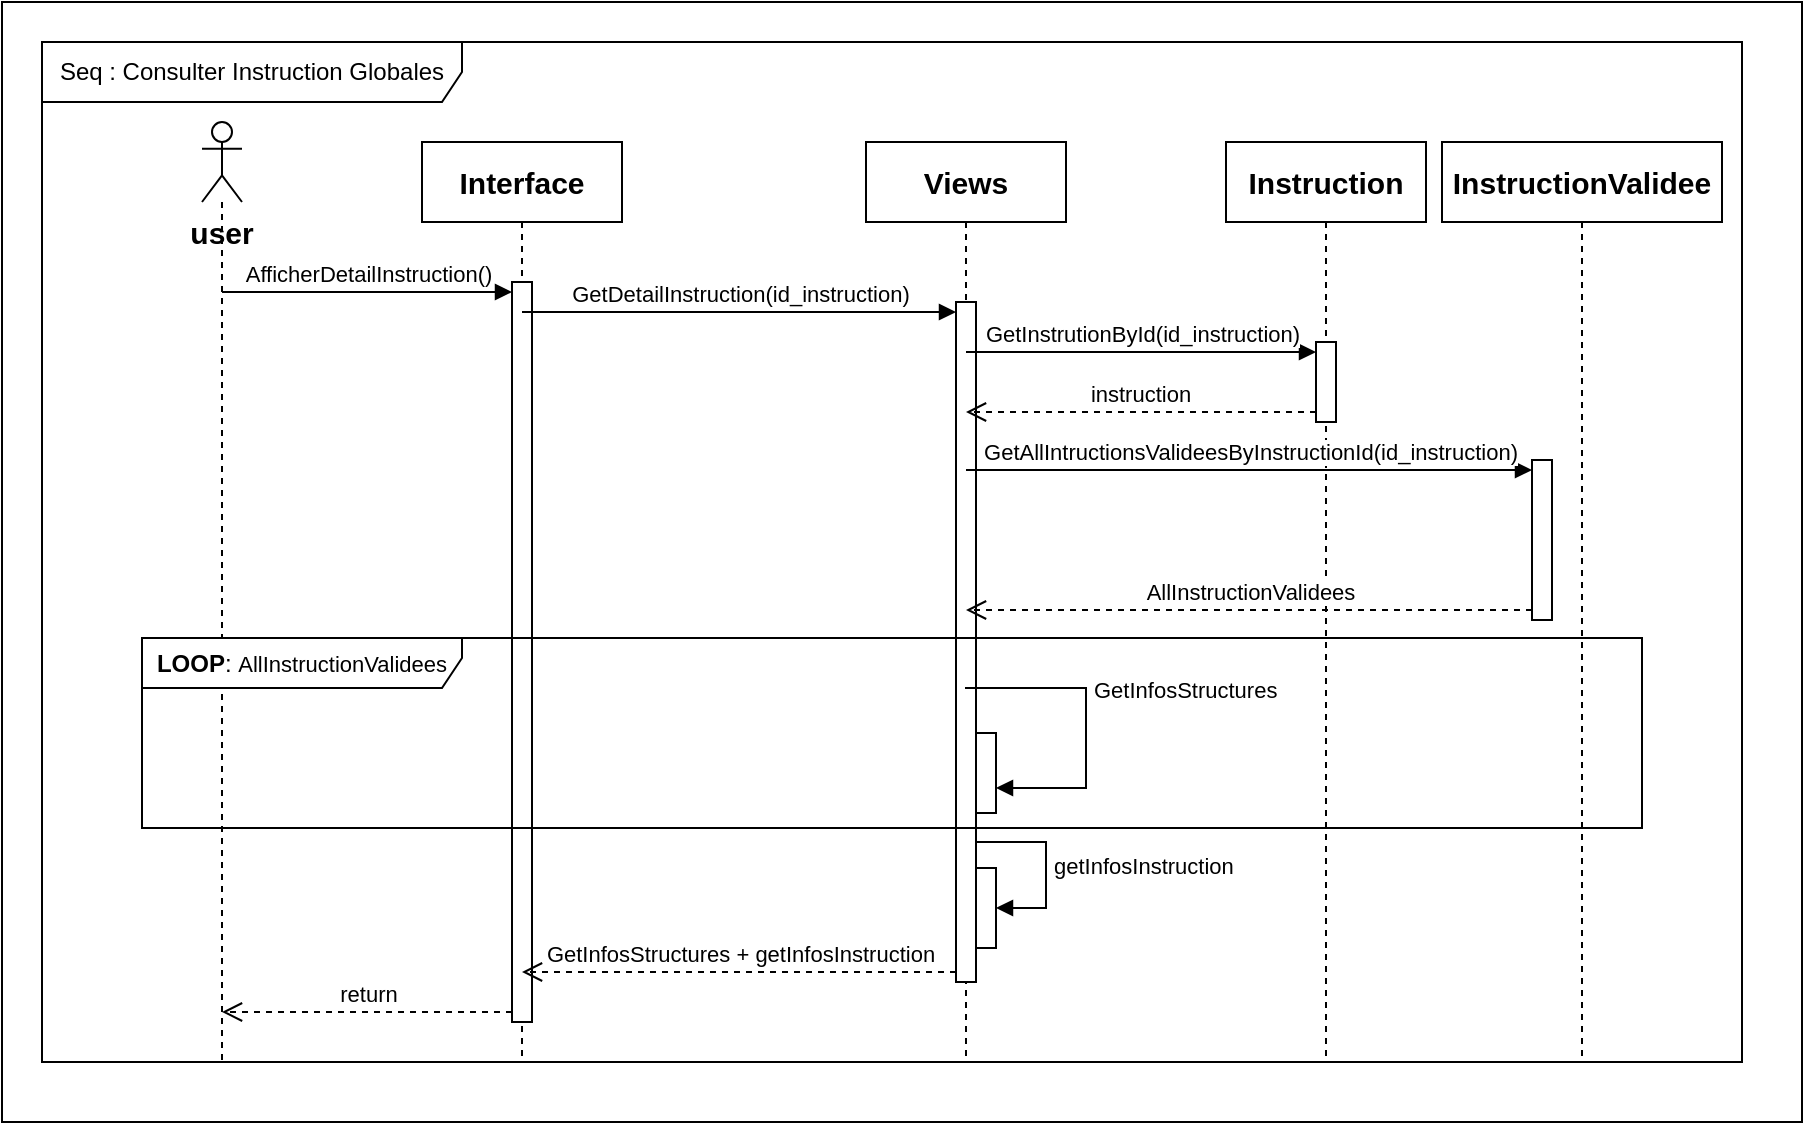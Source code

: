 <mxfile version="24.8.1">
  <diagram name="Page-1" id="2YBvvXClWsGukQMizWep">
    <mxGraphModel dx="607" dy="340" grid="1" gridSize="10" guides="1" tooltips="1" connect="1" arrows="1" fold="1" page="1" pageScale="1" pageWidth="850" pageHeight="1100" math="0" shadow="0">
      <root>
        <mxCell id="0" />
        <mxCell id="1" parent="0" />
        <mxCell id="OQYJ9vTZdGdaIspuFjBB-32" value="" style="rounded=0;whiteSpace=wrap;html=1;" vertex="1" parent="1">
          <mxGeometry x="70" y="10" width="900" height="560" as="geometry" />
        </mxCell>
        <mxCell id="OQYJ9vTZdGdaIspuFjBB-33" value="" style="shape=umlLifeline;perimeter=lifelinePerimeter;whiteSpace=wrap;html=1;container=1;dropTarget=0;collapsible=0;recursiveResize=0;outlineConnect=0;portConstraint=eastwest;newEdgeStyle={&quot;curved&quot;:0,&quot;rounded&quot;:0};participant=umlActor;" vertex="1" parent="1">
          <mxGeometry x="170" y="70" width="20" height="470" as="geometry" />
        </mxCell>
        <mxCell id="OQYJ9vTZdGdaIspuFjBB-34" value="&lt;b&gt;&lt;font style=&quot;font-size: 15px;&quot;&gt;Interface&lt;/font&gt;&lt;/b&gt;" style="shape=umlLifeline;perimeter=lifelinePerimeter;whiteSpace=wrap;html=1;container=1;dropTarget=0;collapsible=0;recursiveResize=0;outlineConnect=0;portConstraint=eastwest;newEdgeStyle={&quot;curved&quot;:0,&quot;rounded&quot;:0};" vertex="1" parent="1">
          <mxGeometry x="280" y="80" width="100" height="460" as="geometry" />
        </mxCell>
        <mxCell id="OQYJ9vTZdGdaIspuFjBB-35" value="" style="html=1;points=[[0,0,0,0,5],[0,1,0,0,-5],[1,0,0,0,5],[1,1,0,0,-5]];perimeter=orthogonalPerimeter;outlineConnect=0;targetShapes=umlLifeline;portConstraint=eastwest;newEdgeStyle={&quot;curved&quot;:0,&quot;rounded&quot;:0};" vertex="1" parent="OQYJ9vTZdGdaIspuFjBB-34">
          <mxGeometry x="45" y="70" width="10" height="370" as="geometry" />
        </mxCell>
        <mxCell id="OQYJ9vTZdGdaIspuFjBB-36" value="&lt;b&gt;&lt;font style=&quot;font-size: 15px;&quot;&gt;Views&lt;/font&gt;&lt;/b&gt;" style="shape=umlLifeline;perimeter=lifelinePerimeter;whiteSpace=wrap;html=1;container=1;dropTarget=0;collapsible=0;recursiveResize=0;outlineConnect=0;portConstraint=eastwest;newEdgeStyle={&quot;curved&quot;:0,&quot;rounded&quot;:0};" vertex="1" parent="1">
          <mxGeometry x="502" y="80" width="100" height="460" as="geometry" />
        </mxCell>
        <mxCell id="OQYJ9vTZdGdaIspuFjBB-37" value="" style="html=1;points=[[0,0,0,0,5],[0,1,0,0,-5],[1,0,0,0,5],[1,1,0,0,-5]];perimeter=orthogonalPerimeter;outlineConnect=0;targetShapes=umlLifeline;portConstraint=eastwest;newEdgeStyle={&quot;curved&quot;:0,&quot;rounded&quot;:0};" vertex="1" parent="OQYJ9vTZdGdaIspuFjBB-36">
          <mxGeometry x="45" y="80" width="10" height="340" as="geometry" />
        </mxCell>
        <mxCell id="OQYJ9vTZdGdaIspuFjBB-38" value="&lt;b&gt;&lt;font style=&quot;font-size: 15px;&quot;&gt;Instruction&lt;/font&gt;&lt;/b&gt;" style="shape=umlLifeline;perimeter=lifelinePerimeter;whiteSpace=wrap;html=1;container=1;dropTarget=0;collapsible=0;recursiveResize=0;outlineConnect=0;portConstraint=eastwest;newEdgeStyle={&quot;curved&quot;:0,&quot;rounded&quot;:0};" vertex="1" parent="1">
          <mxGeometry x="682" y="80" width="100" height="460" as="geometry" />
        </mxCell>
        <mxCell id="OQYJ9vTZdGdaIspuFjBB-39" value="" style="html=1;points=[[0,0,0,0,5],[0,1,0,0,-5],[1,0,0,0,5],[1,1,0,0,-5]];perimeter=orthogonalPerimeter;outlineConnect=0;targetShapes=umlLifeline;portConstraint=eastwest;newEdgeStyle={&quot;curved&quot;:0,&quot;rounded&quot;:0};" vertex="1" parent="OQYJ9vTZdGdaIspuFjBB-38">
          <mxGeometry x="45" y="100" width="10" height="40" as="geometry" />
        </mxCell>
        <mxCell id="OQYJ9vTZdGdaIspuFjBB-40" value="&lt;font style=&quot;font-size: 15px;&quot;&gt;&lt;b&gt;InstructionValidee&lt;/b&gt;&lt;/font&gt;" style="shape=umlLifeline;perimeter=lifelinePerimeter;whiteSpace=wrap;html=1;container=1;dropTarget=0;collapsible=0;recursiveResize=0;outlineConnect=0;portConstraint=eastwest;newEdgeStyle={&quot;curved&quot;:0,&quot;rounded&quot;:0};" vertex="1" parent="1">
          <mxGeometry x="790" y="80" width="140" height="460" as="geometry" />
        </mxCell>
        <mxCell id="OQYJ9vTZdGdaIspuFjBB-41" value="" style="html=1;points=[[0,0,0,0,5],[0,1,0,0,-5],[1,0,0,0,5],[1,1,0,0,-5]];perimeter=orthogonalPerimeter;outlineConnect=0;targetShapes=umlLifeline;portConstraint=eastwest;newEdgeStyle={&quot;curved&quot;:0,&quot;rounded&quot;:0};" vertex="1" parent="OQYJ9vTZdGdaIspuFjBB-40">
          <mxGeometry x="45" y="159" width="10" height="80" as="geometry" />
        </mxCell>
        <mxCell id="OQYJ9vTZdGdaIspuFjBB-42" value="AfficherDetailInstruction()" style="html=1;verticalAlign=bottom;endArrow=block;curved=0;rounded=0;entryX=0;entryY=0;entryDx=0;entryDy=5;entryPerimeter=0;" edge="1" parent="1" source="OQYJ9vTZdGdaIspuFjBB-33" target="OQYJ9vTZdGdaIspuFjBB-35">
          <mxGeometry relative="1" as="geometry">
            <mxPoint x="170" y="157" as="sourcePoint" />
            <mxPoint x="320" y="157" as="targetPoint" />
            <Array as="points" />
            <mxPoint as="offset" />
          </mxGeometry>
        </mxCell>
        <mxCell id="OQYJ9vTZdGdaIspuFjBB-43" value="return" style="html=1;verticalAlign=bottom;endArrow=open;dashed=1;endSize=8;curved=0;rounded=0;exitX=0;exitY=1;exitDx=0;exitDy=-5;" edge="1" parent="1" source="OQYJ9vTZdGdaIspuFjBB-35" target="OQYJ9vTZdGdaIspuFjBB-33">
          <mxGeometry relative="1" as="geometry">
            <mxPoint x="332" y="255" as="targetPoint" />
          </mxGeometry>
        </mxCell>
        <mxCell id="OQYJ9vTZdGdaIspuFjBB-44" value="GetDetailInstruction(id_instruction)" style="html=1;verticalAlign=bottom;endArrow=block;curved=0;rounded=0;entryX=0;entryY=0;entryDx=0;entryDy=5;" edge="1" parent="1" source="OQYJ9vTZdGdaIspuFjBB-34" target="OQYJ9vTZdGdaIspuFjBB-37">
          <mxGeometry relative="1" as="geometry">
            <mxPoint x="446" y="180" as="sourcePoint" />
          </mxGeometry>
        </mxCell>
        <mxCell id="OQYJ9vTZdGdaIspuFjBB-45" value="GetInstrutionById(id_instruction)" style="html=1;verticalAlign=bottom;endArrow=block;curved=0;rounded=0;entryX=0;entryY=0;entryDx=0;entryDy=5;" edge="1" parent="1" source="OQYJ9vTZdGdaIspuFjBB-36" target="OQYJ9vTZdGdaIspuFjBB-39">
          <mxGeometry x="0.003" relative="1" as="geometry">
            <mxPoint x="672" y="185" as="sourcePoint" />
            <mxPoint as="offset" />
          </mxGeometry>
        </mxCell>
        <mxCell id="OQYJ9vTZdGdaIspuFjBB-46" value="instruction" style="html=1;verticalAlign=bottom;endArrow=open;dashed=1;endSize=8;curved=0;rounded=0;exitX=0;exitY=1;exitDx=0;exitDy=-5;" edge="1" parent="1" source="OQYJ9vTZdGdaIspuFjBB-39" target="OQYJ9vTZdGdaIspuFjBB-36">
          <mxGeometry x="0.003" relative="1" as="geometry">
            <mxPoint x="672" y="255" as="targetPoint" />
            <mxPoint as="offset" />
          </mxGeometry>
        </mxCell>
        <mxCell id="OQYJ9vTZdGdaIspuFjBB-47" value="GetAllIntructionsValideesByInstructionId(id_instruction)" style="html=1;verticalAlign=bottom;endArrow=block;curved=0;rounded=0;entryX=0;entryY=0;entryDx=0;entryDy=5;" edge="1" parent="1" source="OQYJ9vTZdGdaIspuFjBB-36" target="OQYJ9vTZdGdaIspuFjBB-41">
          <mxGeometry relative="1" as="geometry">
            <mxPoint x="862" y="316" as="sourcePoint" />
          </mxGeometry>
        </mxCell>
        <mxCell id="OQYJ9vTZdGdaIspuFjBB-48" value="AllInstructionValidees" style="html=1;verticalAlign=bottom;endArrow=open;dashed=1;endSize=8;curved=0;rounded=0;exitX=0;exitY=1;exitDx=0;exitDy=-5;" edge="1" parent="1" source="OQYJ9vTZdGdaIspuFjBB-41" target="OQYJ9vTZdGdaIspuFjBB-36">
          <mxGeometry x="0.001" relative="1" as="geometry">
            <mxPoint x="862" y="386" as="targetPoint" />
            <mxPoint as="offset" />
          </mxGeometry>
        </mxCell>
        <mxCell id="OQYJ9vTZdGdaIspuFjBB-49" value="&lt;b&gt;LOOP&lt;/b&gt;:&amp;nbsp;&lt;span style=&quot;font-size: 11px; text-wrap-mode: nowrap; background-color: rgb(255, 255, 255);&quot;&gt;AllInstructionValidees&lt;/span&gt;" style="shape=umlFrame;whiteSpace=wrap;html=1;pointerEvents=0;recursiveResize=0;container=1;collapsible=0;width=160;height=25;" vertex="1" parent="1">
          <mxGeometry x="140" y="328" width="750" height="95" as="geometry" />
        </mxCell>
        <mxCell id="OQYJ9vTZdGdaIspuFjBB-50" value="" style="html=1;points=[[0,0,0,0,5],[0,1,0,0,-5],[1,0,0,0,5],[1,1,0,0,-5]];perimeter=orthogonalPerimeter;outlineConnect=0;targetShapes=umlLifeline;portConstraint=eastwest;newEdgeStyle={&quot;curved&quot;:0,&quot;rounded&quot;:0};" vertex="1" parent="OQYJ9vTZdGdaIspuFjBB-49">
          <mxGeometry x="417" y="47.5" width="10" height="40" as="geometry" />
        </mxCell>
        <mxCell id="OQYJ9vTZdGdaIspuFjBB-51" value="GetInfosStructures" style="html=1;align=left;spacingLeft=2;endArrow=block;rounded=0;edgeStyle=orthogonalEdgeStyle;curved=0;rounded=0;" edge="1" parent="1" target="OQYJ9vTZdGdaIspuFjBB-50">
          <mxGeometry x="-0.231" relative="1" as="geometry">
            <mxPoint x="551.5" y="353" as="sourcePoint" />
            <Array as="points">
              <mxPoint x="612" y="353" />
              <mxPoint x="612" y="403" />
            </Array>
            <mxPoint y="1" as="offset" />
          </mxGeometry>
        </mxCell>
        <mxCell id="OQYJ9vTZdGdaIspuFjBB-52" value="&lt;span style=&quot;text-align: left;&quot;&gt;GetInfosStructures +&amp;nbsp;&lt;/span&gt;&lt;span style=&quot;text-align: left;&quot;&gt;getInfosInstruction&lt;/span&gt;" style="html=1;verticalAlign=bottom;endArrow=open;dashed=1;endSize=8;curved=0;rounded=0;exitX=0;exitY=1;exitDx=0;exitDy=-5;exitPerimeter=0;" edge="1" parent="1" source="OQYJ9vTZdGdaIspuFjBB-37" target="OQYJ9vTZdGdaIspuFjBB-34">
          <mxGeometry relative="1" as="geometry">
            <mxPoint x="521" y="610" as="sourcePoint" />
            <mxPoint x="441" y="610" as="targetPoint" />
          </mxGeometry>
        </mxCell>
        <mxCell id="OQYJ9vTZdGdaIspuFjBB-53" value="" style="html=1;points=[[0,0,0,0,5],[0,1,0,0,-5],[1,0,0,0,5],[1,1,0,0,-5]];perimeter=orthogonalPerimeter;outlineConnect=0;targetShapes=umlLifeline;portConstraint=eastwest;newEdgeStyle={&quot;curved&quot;:0,&quot;rounded&quot;:0};" vertex="1" parent="1">
          <mxGeometry x="557" y="443" width="10" height="40" as="geometry" />
        </mxCell>
        <mxCell id="OQYJ9vTZdGdaIspuFjBB-54" value="getInfosInstruction" style="html=1;align=left;spacingLeft=2;endArrow=block;rounded=0;edgeStyle=orthogonalEdgeStyle;curved=0;rounded=0;" edge="1" parent="1">
          <mxGeometry relative="1" as="geometry">
            <mxPoint x="557" y="430" as="sourcePoint" />
            <Array as="points">
              <mxPoint x="592" y="430" />
              <mxPoint x="592" y="463" />
            </Array>
            <mxPoint x="567" y="463" as="targetPoint" />
          </mxGeometry>
        </mxCell>
        <mxCell id="OQYJ9vTZdGdaIspuFjBB-55" value="Seq : Consulter Instruction Globales" style="shape=umlFrame;whiteSpace=wrap;html=1;pointerEvents=0;width=210;height=30;" vertex="1" parent="1">
          <mxGeometry x="90" y="30" width="850" height="510" as="geometry" />
        </mxCell>
        <mxCell id="OQYJ9vTZdGdaIspuFjBB-56" value="&lt;b&gt;&lt;font style=&quot;font-size: 15px;&quot;&gt;user&lt;/font&gt;&lt;/b&gt;" style="text;html=1;align=center;verticalAlign=middle;whiteSpace=wrap;rounded=0;" vertex="1" parent="1">
          <mxGeometry x="150" y="110" width="60" height="30" as="geometry" />
        </mxCell>
      </root>
    </mxGraphModel>
  </diagram>
</mxfile>
